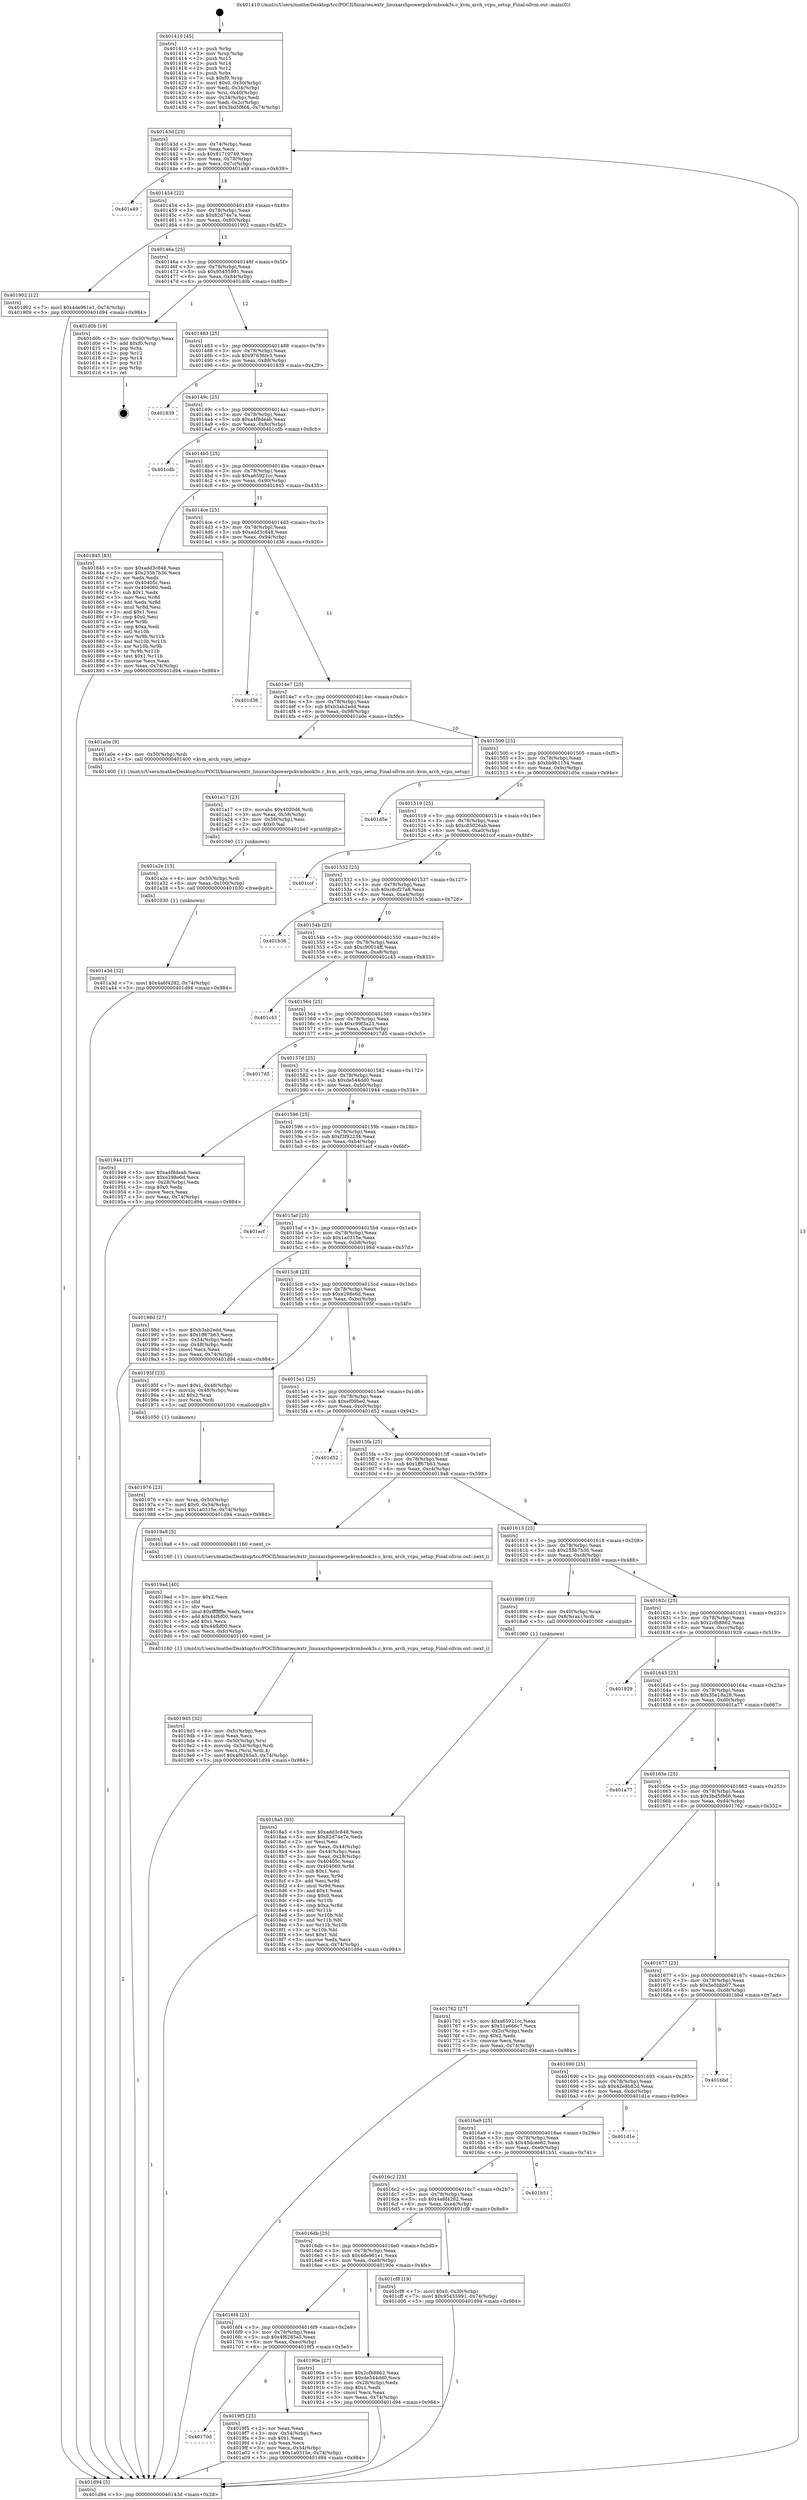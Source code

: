 digraph "0x401410" {
  label = "0x401410 (/mnt/c/Users/mathe/Desktop/tcc/POCII/binaries/extr_linuxarchpowerpckvmbook3s.c_kvm_arch_vcpu_setup_Final-ollvm.out::main(0))"
  labelloc = "t"
  node[shape=record]

  Entry [label="",width=0.3,height=0.3,shape=circle,fillcolor=black,style=filled]
  "0x40143d" [label="{
     0x40143d [23]\l
     | [instrs]\l
     &nbsp;&nbsp;0x40143d \<+3\>: mov -0x74(%rbp),%eax\l
     &nbsp;&nbsp;0x401440 \<+2\>: mov %eax,%ecx\l
     &nbsp;&nbsp;0x401442 \<+6\>: sub $0x81710749,%ecx\l
     &nbsp;&nbsp;0x401448 \<+3\>: mov %eax,-0x78(%rbp)\l
     &nbsp;&nbsp;0x40144b \<+3\>: mov %ecx,-0x7c(%rbp)\l
     &nbsp;&nbsp;0x40144e \<+6\>: je 0000000000401a49 \<main+0x639\>\l
  }"]
  "0x401a49" [label="{
     0x401a49\l
  }", style=dashed]
  "0x401454" [label="{
     0x401454 [22]\l
     | [instrs]\l
     &nbsp;&nbsp;0x401454 \<+5\>: jmp 0000000000401459 \<main+0x49\>\l
     &nbsp;&nbsp;0x401459 \<+3\>: mov -0x78(%rbp),%eax\l
     &nbsp;&nbsp;0x40145c \<+5\>: sub $0x82d74e7e,%eax\l
     &nbsp;&nbsp;0x401461 \<+3\>: mov %eax,-0x80(%rbp)\l
     &nbsp;&nbsp;0x401464 \<+6\>: je 0000000000401902 \<main+0x4f2\>\l
  }"]
  Exit [label="",width=0.3,height=0.3,shape=circle,fillcolor=black,style=filled,peripheries=2]
  "0x401902" [label="{
     0x401902 [12]\l
     | [instrs]\l
     &nbsp;&nbsp;0x401902 \<+7\>: movl $0x4de961e1,-0x74(%rbp)\l
     &nbsp;&nbsp;0x401909 \<+5\>: jmp 0000000000401d94 \<main+0x984\>\l
  }"]
  "0x40146a" [label="{
     0x40146a [25]\l
     | [instrs]\l
     &nbsp;&nbsp;0x40146a \<+5\>: jmp 000000000040146f \<main+0x5f\>\l
     &nbsp;&nbsp;0x40146f \<+3\>: mov -0x78(%rbp),%eax\l
     &nbsp;&nbsp;0x401472 \<+5\>: sub $0x95455991,%eax\l
     &nbsp;&nbsp;0x401477 \<+6\>: mov %eax,-0x84(%rbp)\l
     &nbsp;&nbsp;0x40147d \<+6\>: je 0000000000401d0b \<main+0x8fb\>\l
  }"]
  "0x401a3d" [label="{
     0x401a3d [12]\l
     | [instrs]\l
     &nbsp;&nbsp;0x401a3d \<+7\>: movl $0x4a6f4282,-0x74(%rbp)\l
     &nbsp;&nbsp;0x401a44 \<+5\>: jmp 0000000000401d94 \<main+0x984\>\l
  }"]
  "0x401d0b" [label="{
     0x401d0b [19]\l
     | [instrs]\l
     &nbsp;&nbsp;0x401d0b \<+3\>: mov -0x30(%rbp),%eax\l
     &nbsp;&nbsp;0x401d0e \<+7\>: add $0xf0,%rsp\l
     &nbsp;&nbsp;0x401d15 \<+1\>: pop %rbx\l
     &nbsp;&nbsp;0x401d16 \<+2\>: pop %r12\l
     &nbsp;&nbsp;0x401d18 \<+2\>: pop %r14\l
     &nbsp;&nbsp;0x401d1a \<+2\>: pop %r15\l
     &nbsp;&nbsp;0x401d1c \<+1\>: pop %rbp\l
     &nbsp;&nbsp;0x401d1d \<+1\>: ret\l
  }"]
  "0x401483" [label="{
     0x401483 [25]\l
     | [instrs]\l
     &nbsp;&nbsp;0x401483 \<+5\>: jmp 0000000000401488 \<main+0x78\>\l
     &nbsp;&nbsp;0x401488 \<+3\>: mov -0x78(%rbp),%eax\l
     &nbsp;&nbsp;0x40148b \<+5\>: sub $0x97636fe3,%eax\l
     &nbsp;&nbsp;0x401490 \<+6\>: mov %eax,-0x88(%rbp)\l
     &nbsp;&nbsp;0x401496 \<+6\>: je 0000000000401839 \<main+0x429\>\l
  }"]
  "0x401a2e" [label="{
     0x401a2e [15]\l
     | [instrs]\l
     &nbsp;&nbsp;0x401a2e \<+4\>: mov -0x50(%rbp),%rdi\l
     &nbsp;&nbsp;0x401a32 \<+6\>: mov %eax,-0x100(%rbp)\l
     &nbsp;&nbsp;0x401a38 \<+5\>: call 0000000000401030 \<free@plt\>\l
     | [calls]\l
     &nbsp;&nbsp;0x401030 \{1\} (unknown)\l
  }"]
  "0x401839" [label="{
     0x401839\l
  }", style=dashed]
  "0x40149c" [label="{
     0x40149c [25]\l
     | [instrs]\l
     &nbsp;&nbsp;0x40149c \<+5\>: jmp 00000000004014a1 \<main+0x91\>\l
     &nbsp;&nbsp;0x4014a1 \<+3\>: mov -0x78(%rbp),%eax\l
     &nbsp;&nbsp;0x4014a4 \<+5\>: sub $0xa4f8deab,%eax\l
     &nbsp;&nbsp;0x4014a9 \<+6\>: mov %eax,-0x8c(%rbp)\l
     &nbsp;&nbsp;0x4014af \<+6\>: je 0000000000401cdb \<main+0x8cb\>\l
  }"]
  "0x401a17" [label="{
     0x401a17 [23]\l
     | [instrs]\l
     &nbsp;&nbsp;0x401a17 \<+10\>: movabs $0x4020d6,%rdi\l
     &nbsp;&nbsp;0x401a21 \<+3\>: mov %eax,-0x58(%rbp)\l
     &nbsp;&nbsp;0x401a24 \<+3\>: mov -0x58(%rbp),%esi\l
     &nbsp;&nbsp;0x401a27 \<+2\>: mov $0x0,%al\l
     &nbsp;&nbsp;0x401a29 \<+5\>: call 0000000000401040 \<printf@plt\>\l
     | [calls]\l
     &nbsp;&nbsp;0x401040 \{1\} (unknown)\l
  }"]
  "0x401cdb" [label="{
     0x401cdb\l
  }", style=dashed]
  "0x4014b5" [label="{
     0x4014b5 [25]\l
     | [instrs]\l
     &nbsp;&nbsp;0x4014b5 \<+5\>: jmp 00000000004014ba \<main+0xaa\>\l
     &nbsp;&nbsp;0x4014ba \<+3\>: mov -0x78(%rbp),%eax\l
     &nbsp;&nbsp;0x4014bd \<+5\>: sub $0xa65921cc,%eax\l
     &nbsp;&nbsp;0x4014c2 \<+6\>: mov %eax,-0x90(%rbp)\l
     &nbsp;&nbsp;0x4014c8 \<+6\>: je 0000000000401845 \<main+0x435\>\l
  }"]
  "0x40170d" [label="{
     0x40170d\l
  }", style=dashed]
  "0x401845" [label="{
     0x401845 [83]\l
     | [instrs]\l
     &nbsp;&nbsp;0x401845 \<+5\>: mov $0xadd3c848,%eax\l
     &nbsp;&nbsp;0x40184a \<+5\>: mov $0x255b7b36,%ecx\l
     &nbsp;&nbsp;0x40184f \<+2\>: xor %edx,%edx\l
     &nbsp;&nbsp;0x401851 \<+7\>: mov 0x40405c,%esi\l
     &nbsp;&nbsp;0x401858 \<+7\>: mov 0x404060,%edi\l
     &nbsp;&nbsp;0x40185f \<+3\>: sub $0x1,%edx\l
     &nbsp;&nbsp;0x401862 \<+3\>: mov %esi,%r8d\l
     &nbsp;&nbsp;0x401865 \<+3\>: add %edx,%r8d\l
     &nbsp;&nbsp;0x401868 \<+4\>: imul %r8d,%esi\l
     &nbsp;&nbsp;0x40186c \<+3\>: and $0x1,%esi\l
     &nbsp;&nbsp;0x40186f \<+3\>: cmp $0x0,%esi\l
     &nbsp;&nbsp;0x401872 \<+4\>: sete %r9b\l
     &nbsp;&nbsp;0x401876 \<+3\>: cmp $0xa,%edi\l
     &nbsp;&nbsp;0x401879 \<+4\>: setl %r10b\l
     &nbsp;&nbsp;0x40187d \<+3\>: mov %r9b,%r11b\l
     &nbsp;&nbsp;0x401880 \<+3\>: and %r10b,%r11b\l
     &nbsp;&nbsp;0x401883 \<+3\>: xor %r10b,%r9b\l
     &nbsp;&nbsp;0x401886 \<+3\>: or %r9b,%r11b\l
     &nbsp;&nbsp;0x401889 \<+4\>: test $0x1,%r11b\l
     &nbsp;&nbsp;0x40188d \<+3\>: cmovne %ecx,%eax\l
     &nbsp;&nbsp;0x401890 \<+3\>: mov %eax,-0x74(%rbp)\l
     &nbsp;&nbsp;0x401893 \<+5\>: jmp 0000000000401d94 \<main+0x984\>\l
  }"]
  "0x4014ce" [label="{
     0x4014ce [25]\l
     | [instrs]\l
     &nbsp;&nbsp;0x4014ce \<+5\>: jmp 00000000004014d3 \<main+0xc3\>\l
     &nbsp;&nbsp;0x4014d3 \<+3\>: mov -0x78(%rbp),%eax\l
     &nbsp;&nbsp;0x4014d6 \<+5\>: sub $0xadd3c848,%eax\l
     &nbsp;&nbsp;0x4014db \<+6\>: mov %eax,-0x94(%rbp)\l
     &nbsp;&nbsp;0x4014e1 \<+6\>: je 0000000000401d36 \<main+0x926\>\l
  }"]
  "0x4019f5" [label="{
     0x4019f5 [25]\l
     | [instrs]\l
     &nbsp;&nbsp;0x4019f5 \<+2\>: xor %eax,%eax\l
     &nbsp;&nbsp;0x4019f7 \<+3\>: mov -0x54(%rbp),%ecx\l
     &nbsp;&nbsp;0x4019fa \<+3\>: sub $0x1,%eax\l
     &nbsp;&nbsp;0x4019fd \<+2\>: sub %eax,%ecx\l
     &nbsp;&nbsp;0x4019ff \<+3\>: mov %ecx,-0x54(%rbp)\l
     &nbsp;&nbsp;0x401a02 \<+7\>: movl $0x1a0315e,-0x74(%rbp)\l
     &nbsp;&nbsp;0x401a09 \<+5\>: jmp 0000000000401d94 \<main+0x984\>\l
  }"]
  "0x401d36" [label="{
     0x401d36\l
  }", style=dashed]
  "0x4014e7" [label="{
     0x4014e7 [25]\l
     | [instrs]\l
     &nbsp;&nbsp;0x4014e7 \<+5\>: jmp 00000000004014ec \<main+0xdc\>\l
     &nbsp;&nbsp;0x4014ec \<+3\>: mov -0x78(%rbp),%eax\l
     &nbsp;&nbsp;0x4014ef \<+5\>: sub $0xb3ab2edd,%eax\l
     &nbsp;&nbsp;0x4014f4 \<+6\>: mov %eax,-0x98(%rbp)\l
     &nbsp;&nbsp;0x4014fa \<+6\>: je 0000000000401a0e \<main+0x5fe\>\l
  }"]
  "0x4019d5" [label="{
     0x4019d5 [32]\l
     | [instrs]\l
     &nbsp;&nbsp;0x4019d5 \<+6\>: mov -0xfc(%rbp),%ecx\l
     &nbsp;&nbsp;0x4019db \<+3\>: imul %eax,%ecx\l
     &nbsp;&nbsp;0x4019de \<+4\>: mov -0x50(%rbp),%rsi\l
     &nbsp;&nbsp;0x4019e2 \<+4\>: movslq -0x54(%rbp),%rdi\l
     &nbsp;&nbsp;0x4019e6 \<+3\>: mov %ecx,(%rsi,%rdi,4)\l
     &nbsp;&nbsp;0x4019e9 \<+7\>: movl $0x4f6285a5,-0x74(%rbp)\l
     &nbsp;&nbsp;0x4019f0 \<+5\>: jmp 0000000000401d94 \<main+0x984\>\l
  }"]
  "0x401a0e" [label="{
     0x401a0e [9]\l
     | [instrs]\l
     &nbsp;&nbsp;0x401a0e \<+4\>: mov -0x50(%rbp),%rdi\l
     &nbsp;&nbsp;0x401a12 \<+5\>: call 0000000000401400 \<kvm_arch_vcpu_setup\>\l
     | [calls]\l
     &nbsp;&nbsp;0x401400 \{1\} (/mnt/c/Users/mathe/Desktop/tcc/POCII/binaries/extr_linuxarchpowerpckvmbook3s.c_kvm_arch_vcpu_setup_Final-ollvm.out::kvm_arch_vcpu_setup)\l
  }"]
  "0x401500" [label="{
     0x401500 [25]\l
     | [instrs]\l
     &nbsp;&nbsp;0x401500 \<+5\>: jmp 0000000000401505 \<main+0xf5\>\l
     &nbsp;&nbsp;0x401505 \<+3\>: mov -0x78(%rbp),%eax\l
     &nbsp;&nbsp;0x401508 \<+5\>: sub $0xbb9b1154,%eax\l
     &nbsp;&nbsp;0x40150d \<+6\>: mov %eax,-0x9c(%rbp)\l
     &nbsp;&nbsp;0x401513 \<+6\>: je 0000000000401d5e \<main+0x94e\>\l
  }"]
  "0x4019ad" [label="{
     0x4019ad [40]\l
     | [instrs]\l
     &nbsp;&nbsp;0x4019ad \<+5\>: mov $0x2,%ecx\l
     &nbsp;&nbsp;0x4019b2 \<+1\>: cltd\l
     &nbsp;&nbsp;0x4019b3 \<+2\>: idiv %ecx\l
     &nbsp;&nbsp;0x4019b5 \<+6\>: imul $0xfffffffe,%edx,%ecx\l
     &nbsp;&nbsp;0x4019bb \<+6\>: add $0x44fbf00,%ecx\l
     &nbsp;&nbsp;0x4019c1 \<+3\>: add $0x1,%ecx\l
     &nbsp;&nbsp;0x4019c4 \<+6\>: sub $0x44fbf00,%ecx\l
     &nbsp;&nbsp;0x4019ca \<+6\>: mov %ecx,-0xfc(%rbp)\l
     &nbsp;&nbsp;0x4019d0 \<+5\>: call 0000000000401160 \<next_i\>\l
     | [calls]\l
     &nbsp;&nbsp;0x401160 \{1\} (/mnt/c/Users/mathe/Desktop/tcc/POCII/binaries/extr_linuxarchpowerpckvmbook3s.c_kvm_arch_vcpu_setup_Final-ollvm.out::next_i)\l
  }"]
  "0x401d5e" [label="{
     0x401d5e\l
  }", style=dashed]
  "0x401519" [label="{
     0x401519 [25]\l
     | [instrs]\l
     &nbsp;&nbsp;0x401519 \<+5\>: jmp 000000000040151e \<main+0x10e\>\l
     &nbsp;&nbsp;0x40151e \<+3\>: mov -0x78(%rbp),%eax\l
     &nbsp;&nbsp;0x401521 \<+5\>: sub $0xc85026ab,%eax\l
     &nbsp;&nbsp;0x401526 \<+6\>: mov %eax,-0xa0(%rbp)\l
     &nbsp;&nbsp;0x40152c \<+6\>: je 0000000000401ccf \<main+0x8bf\>\l
  }"]
  "0x401976" [label="{
     0x401976 [23]\l
     | [instrs]\l
     &nbsp;&nbsp;0x401976 \<+4\>: mov %rax,-0x50(%rbp)\l
     &nbsp;&nbsp;0x40197a \<+7\>: movl $0x0,-0x54(%rbp)\l
     &nbsp;&nbsp;0x401981 \<+7\>: movl $0x1a0315e,-0x74(%rbp)\l
     &nbsp;&nbsp;0x401988 \<+5\>: jmp 0000000000401d94 \<main+0x984\>\l
  }"]
  "0x401ccf" [label="{
     0x401ccf\l
  }", style=dashed]
  "0x401532" [label="{
     0x401532 [25]\l
     | [instrs]\l
     &nbsp;&nbsp;0x401532 \<+5\>: jmp 0000000000401537 \<main+0x127\>\l
     &nbsp;&nbsp;0x401537 \<+3\>: mov -0x78(%rbp),%eax\l
     &nbsp;&nbsp;0x40153a \<+5\>: sub $0xc8cf27a8,%eax\l
     &nbsp;&nbsp;0x40153f \<+6\>: mov %eax,-0xa4(%rbp)\l
     &nbsp;&nbsp;0x401545 \<+6\>: je 0000000000401b36 \<main+0x726\>\l
  }"]
  "0x4016f4" [label="{
     0x4016f4 [25]\l
     | [instrs]\l
     &nbsp;&nbsp;0x4016f4 \<+5\>: jmp 00000000004016f9 \<main+0x2e9\>\l
     &nbsp;&nbsp;0x4016f9 \<+3\>: mov -0x78(%rbp),%eax\l
     &nbsp;&nbsp;0x4016fc \<+5\>: sub $0x4f6285a5,%eax\l
     &nbsp;&nbsp;0x401701 \<+6\>: mov %eax,-0xec(%rbp)\l
     &nbsp;&nbsp;0x401707 \<+6\>: je 00000000004019f5 \<main+0x5e5\>\l
  }"]
  "0x401b36" [label="{
     0x401b36\l
  }", style=dashed]
  "0x40154b" [label="{
     0x40154b [25]\l
     | [instrs]\l
     &nbsp;&nbsp;0x40154b \<+5\>: jmp 0000000000401550 \<main+0x140\>\l
     &nbsp;&nbsp;0x401550 \<+3\>: mov -0x78(%rbp),%eax\l
     &nbsp;&nbsp;0x401553 \<+5\>: sub $0xc90014ff,%eax\l
     &nbsp;&nbsp;0x401558 \<+6\>: mov %eax,-0xa8(%rbp)\l
     &nbsp;&nbsp;0x40155e \<+6\>: je 0000000000401c43 \<main+0x833\>\l
  }"]
  "0x40190e" [label="{
     0x40190e [27]\l
     | [instrs]\l
     &nbsp;&nbsp;0x40190e \<+5\>: mov $0x2cfb8862,%eax\l
     &nbsp;&nbsp;0x401913 \<+5\>: mov $0xde544dd0,%ecx\l
     &nbsp;&nbsp;0x401918 \<+3\>: mov -0x28(%rbp),%edx\l
     &nbsp;&nbsp;0x40191b \<+3\>: cmp $0x1,%edx\l
     &nbsp;&nbsp;0x40191e \<+3\>: cmovl %ecx,%eax\l
     &nbsp;&nbsp;0x401921 \<+3\>: mov %eax,-0x74(%rbp)\l
     &nbsp;&nbsp;0x401924 \<+5\>: jmp 0000000000401d94 \<main+0x984\>\l
  }"]
  "0x401c43" [label="{
     0x401c43\l
  }", style=dashed]
  "0x401564" [label="{
     0x401564 [25]\l
     | [instrs]\l
     &nbsp;&nbsp;0x401564 \<+5\>: jmp 0000000000401569 \<main+0x159\>\l
     &nbsp;&nbsp;0x401569 \<+3\>: mov -0x78(%rbp),%eax\l
     &nbsp;&nbsp;0x40156c \<+5\>: sub $0xc99f3a23,%eax\l
     &nbsp;&nbsp;0x401571 \<+6\>: mov %eax,-0xac(%rbp)\l
     &nbsp;&nbsp;0x401577 \<+6\>: je 00000000004017d5 \<main+0x3c5\>\l
  }"]
  "0x4016db" [label="{
     0x4016db [25]\l
     | [instrs]\l
     &nbsp;&nbsp;0x4016db \<+5\>: jmp 00000000004016e0 \<main+0x2d0\>\l
     &nbsp;&nbsp;0x4016e0 \<+3\>: mov -0x78(%rbp),%eax\l
     &nbsp;&nbsp;0x4016e3 \<+5\>: sub $0x4de961e1,%eax\l
     &nbsp;&nbsp;0x4016e8 \<+6\>: mov %eax,-0xe8(%rbp)\l
     &nbsp;&nbsp;0x4016ee \<+6\>: je 000000000040190e \<main+0x4fe\>\l
  }"]
  "0x4017d5" [label="{
     0x4017d5\l
  }", style=dashed]
  "0x40157d" [label="{
     0x40157d [25]\l
     | [instrs]\l
     &nbsp;&nbsp;0x40157d \<+5\>: jmp 0000000000401582 \<main+0x172\>\l
     &nbsp;&nbsp;0x401582 \<+3\>: mov -0x78(%rbp),%eax\l
     &nbsp;&nbsp;0x401585 \<+5\>: sub $0xde544dd0,%eax\l
     &nbsp;&nbsp;0x40158a \<+6\>: mov %eax,-0xb0(%rbp)\l
     &nbsp;&nbsp;0x401590 \<+6\>: je 0000000000401944 \<main+0x534\>\l
  }"]
  "0x401cf8" [label="{
     0x401cf8 [19]\l
     | [instrs]\l
     &nbsp;&nbsp;0x401cf8 \<+7\>: movl $0x0,-0x30(%rbp)\l
     &nbsp;&nbsp;0x401cff \<+7\>: movl $0x95455991,-0x74(%rbp)\l
     &nbsp;&nbsp;0x401d06 \<+5\>: jmp 0000000000401d94 \<main+0x984\>\l
  }"]
  "0x401944" [label="{
     0x401944 [27]\l
     | [instrs]\l
     &nbsp;&nbsp;0x401944 \<+5\>: mov $0xa4f8deab,%eax\l
     &nbsp;&nbsp;0x401949 \<+5\>: mov $0xe298e6d,%ecx\l
     &nbsp;&nbsp;0x40194e \<+3\>: mov -0x28(%rbp),%edx\l
     &nbsp;&nbsp;0x401951 \<+3\>: cmp $0x0,%edx\l
     &nbsp;&nbsp;0x401954 \<+3\>: cmove %ecx,%eax\l
     &nbsp;&nbsp;0x401957 \<+3\>: mov %eax,-0x74(%rbp)\l
     &nbsp;&nbsp;0x40195a \<+5\>: jmp 0000000000401d94 \<main+0x984\>\l
  }"]
  "0x401596" [label="{
     0x401596 [25]\l
     | [instrs]\l
     &nbsp;&nbsp;0x401596 \<+5\>: jmp 000000000040159b \<main+0x18b\>\l
     &nbsp;&nbsp;0x40159b \<+3\>: mov -0x78(%rbp),%eax\l
     &nbsp;&nbsp;0x40159e \<+5\>: sub $0xf3f92234,%eax\l
     &nbsp;&nbsp;0x4015a3 \<+6\>: mov %eax,-0xb4(%rbp)\l
     &nbsp;&nbsp;0x4015a9 \<+6\>: je 0000000000401acf \<main+0x6bf\>\l
  }"]
  "0x4016c2" [label="{
     0x4016c2 [25]\l
     | [instrs]\l
     &nbsp;&nbsp;0x4016c2 \<+5\>: jmp 00000000004016c7 \<main+0x2b7\>\l
     &nbsp;&nbsp;0x4016c7 \<+3\>: mov -0x78(%rbp),%eax\l
     &nbsp;&nbsp;0x4016ca \<+5\>: sub $0x4a6f4282,%eax\l
     &nbsp;&nbsp;0x4016cf \<+6\>: mov %eax,-0xe4(%rbp)\l
     &nbsp;&nbsp;0x4016d5 \<+6\>: je 0000000000401cf8 \<main+0x8e8\>\l
  }"]
  "0x401acf" [label="{
     0x401acf\l
  }", style=dashed]
  "0x4015af" [label="{
     0x4015af [25]\l
     | [instrs]\l
     &nbsp;&nbsp;0x4015af \<+5\>: jmp 00000000004015b4 \<main+0x1a4\>\l
     &nbsp;&nbsp;0x4015b4 \<+3\>: mov -0x78(%rbp),%eax\l
     &nbsp;&nbsp;0x4015b7 \<+5\>: sub $0x1a0315e,%eax\l
     &nbsp;&nbsp;0x4015bc \<+6\>: mov %eax,-0xb8(%rbp)\l
     &nbsp;&nbsp;0x4015c2 \<+6\>: je 000000000040198d \<main+0x57d\>\l
  }"]
  "0x401b51" [label="{
     0x401b51\l
  }", style=dashed]
  "0x40198d" [label="{
     0x40198d [27]\l
     | [instrs]\l
     &nbsp;&nbsp;0x40198d \<+5\>: mov $0xb3ab2edd,%eax\l
     &nbsp;&nbsp;0x401992 \<+5\>: mov $0x1ff67b63,%ecx\l
     &nbsp;&nbsp;0x401997 \<+3\>: mov -0x54(%rbp),%edx\l
     &nbsp;&nbsp;0x40199a \<+3\>: cmp -0x48(%rbp),%edx\l
     &nbsp;&nbsp;0x40199d \<+3\>: cmovl %ecx,%eax\l
     &nbsp;&nbsp;0x4019a0 \<+3\>: mov %eax,-0x74(%rbp)\l
     &nbsp;&nbsp;0x4019a3 \<+5\>: jmp 0000000000401d94 \<main+0x984\>\l
  }"]
  "0x4015c8" [label="{
     0x4015c8 [25]\l
     | [instrs]\l
     &nbsp;&nbsp;0x4015c8 \<+5\>: jmp 00000000004015cd \<main+0x1bd\>\l
     &nbsp;&nbsp;0x4015cd \<+3\>: mov -0x78(%rbp),%eax\l
     &nbsp;&nbsp;0x4015d0 \<+5\>: sub $0xe298e6d,%eax\l
     &nbsp;&nbsp;0x4015d5 \<+6\>: mov %eax,-0xbc(%rbp)\l
     &nbsp;&nbsp;0x4015db \<+6\>: je 000000000040195f \<main+0x54f\>\l
  }"]
  "0x4016a9" [label="{
     0x4016a9 [25]\l
     | [instrs]\l
     &nbsp;&nbsp;0x4016a9 \<+5\>: jmp 00000000004016ae \<main+0x29e\>\l
     &nbsp;&nbsp;0x4016ae \<+3\>: mov -0x78(%rbp),%eax\l
     &nbsp;&nbsp;0x4016b1 \<+5\>: sub $0x45dcee62,%eax\l
     &nbsp;&nbsp;0x4016b6 \<+6\>: mov %eax,-0xe0(%rbp)\l
     &nbsp;&nbsp;0x4016bc \<+6\>: je 0000000000401b51 \<main+0x741\>\l
  }"]
  "0x40195f" [label="{
     0x40195f [23]\l
     | [instrs]\l
     &nbsp;&nbsp;0x40195f \<+7\>: movl $0x1,-0x48(%rbp)\l
     &nbsp;&nbsp;0x401966 \<+4\>: movslq -0x48(%rbp),%rax\l
     &nbsp;&nbsp;0x40196a \<+4\>: shl $0x2,%rax\l
     &nbsp;&nbsp;0x40196e \<+3\>: mov %rax,%rdi\l
     &nbsp;&nbsp;0x401971 \<+5\>: call 0000000000401050 \<malloc@plt\>\l
     | [calls]\l
     &nbsp;&nbsp;0x401050 \{1\} (unknown)\l
  }"]
  "0x4015e1" [label="{
     0x4015e1 [25]\l
     | [instrs]\l
     &nbsp;&nbsp;0x4015e1 \<+5\>: jmp 00000000004015e6 \<main+0x1d6\>\l
     &nbsp;&nbsp;0x4015e6 \<+3\>: mov -0x78(%rbp),%eax\l
     &nbsp;&nbsp;0x4015e9 \<+5\>: sub $0xef09be0,%eax\l
     &nbsp;&nbsp;0x4015ee \<+6\>: mov %eax,-0xc0(%rbp)\l
     &nbsp;&nbsp;0x4015f4 \<+6\>: je 0000000000401d52 \<main+0x942\>\l
  }"]
  "0x401d1e" [label="{
     0x401d1e\l
  }", style=dashed]
  "0x401d52" [label="{
     0x401d52\l
  }", style=dashed]
  "0x4015fa" [label="{
     0x4015fa [25]\l
     | [instrs]\l
     &nbsp;&nbsp;0x4015fa \<+5\>: jmp 00000000004015ff \<main+0x1ef\>\l
     &nbsp;&nbsp;0x4015ff \<+3\>: mov -0x78(%rbp),%eax\l
     &nbsp;&nbsp;0x401602 \<+5\>: sub $0x1ff67b63,%eax\l
     &nbsp;&nbsp;0x401607 \<+6\>: mov %eax,-0xc4(%rbp)\l
     &nbsp;&nbsp;0x40160d \<+6\>: je 00000000004019a8 \<main+0x598\>\l
  }"]
  "0x401690" [label="{
     0x401690 [25]\l
     | [instrs]\l
     &nbsp;&nbsp;0x401690 \<+5\>: jmp 0000000000401695 \<main+0x285\>\l
     &nbsp;&nbsp;0x401695 \<+3\>: mov -0x78(%rbp),%eax\l
     &nbsp;&nbsp;0x401698 \<+5\>: sub $0x42e8b82d,%eax\l
     &nbsp;&nbsp;0x40169d \<+6\>: mov %eax,-0xdc(%rbp)\l
     &nbsp;&nbsp;0x4016a3 \<+6\>: je 0000000000401d1e \<main+0x90e\>\l
  }"]
  "0x4019a8" [label="{
     0x4019a8 [5]\l
     | [instrs]\l
     &nbsp;&nbsp;0x4019a8 \<+5\>: call 0000000000401160 \<next_i\>\l
     | [calls]\l
     &nbsp;&nbsp;0x401160 \{1\} (/mnt/c/Users/mathe/Desktop/tcc/POCII/binaries/extr_linuxarchpowerpckvmbook3s.c_kvm_arch_vcpu_setup_Final-ollvm.out::next_i)\l
  }"]
  "0x401613" [label="{
     0x401613 [25]\l
     | [instrs]\l
     &nbsp;&nbsp;0x401613 \<+5\>: jmp 0000000000401618 \<main+0x208\>\l
     &nbsp;&nbsp;0x401618 \<+3\>: mov -0x78(%rbp),%eax\l
     &nbsp;&nbsp;0x40161b \<+5\>: sub $0x255b7b36,%eax\l
     &nbsp;&nbsp;0x401620 \<+6\>: mov %eax,-0xc8(%rbp)\l
     &nbsp;&nbsp;0x401626 \<+6\>: je 0000000000401898 \<main+0x488\>\l
  }"]
  "0x401bbd" [label="{
     0x401bbd\l
  }", style=dashed]
  "0x401898" [label="{
     0x401898 [13]\l
     | [instrs]\l
     &nbsp;&nbsp;0x401898 \<+4\>: mov -0x40(%rbp),%rax\l
     &nbsp;&nbsp;0x40189c \<+4\>: mov 0x8(%rax),%rdi\l
     &nbsp;&nbsp;0x4018a0 \<+5\>: call 0000000000401060 \<atoi@plt\>\l
     | [calls]\l
     &nbsp;&nbsp;0x401060 \{1\} (unknown)\l
  }"]
  "0x40162c" [label="{
     0x40162c [25]\l
     | [instrs]\l
     &nbsp;&nbsp;0x40162c \<+5\>: jmp 0000000000401631 \<main+0x221\>\l
     &nbsp;&nbsp;0x401631 \<+3\>: mov -0x78(%rbp),%eax\l
     &nbsp;&nbsp;0x401634 \<+5\>: sub $0x2cfb8862,%eax\l
     &nbsp;&nbsp;0x401639 \<+6\>: mov %eax,-0xcc(%rbp)\l
     &nbsp;&nbsp;0x40163f \<+6\>: je 0000000000401929 \<main+0x519\>\l
  }"]
  "0x4018a5" [label="{
     0x4018a5 [93]\l
     | [instrs]\l
     &nbsp;&nbsp;0x4018a5 \<+5\>: mov $0xadd3c848,%ecx\l
     &nbsp;&nbsp;0x4018aa \<+5\>: mov $0x82d74e7e,%edx\l
     &nbsp;&nbsp;0x4018af \<+2\>: xor %esi,%esi\l
     &nbsp;&nbsp;0x4018b1 \<+3\>: mov %eax,-0x44(%rbp)\l
     &nbsp;&nbsp;0x4018b4 \<+3\>: mov -0x44(%rbp),%eax\l
     &nbsp;&nbsp;0x4018b7 \<+3\>: mov %eax,-0x28(%rbp)\l
     &nbsp;&nbsp;0x4018ba \<+7\>: mov 0x40405c,%eax\l
     &nbsp;&nbsp;0x4018c1 \<+8\>: mov 0x404060,%r8d\l
     &nbsp;&nbsp;0x4018c9 \<+3\>: sub $0x1,%esi\l
     &nbsp;&nbsp;0x4018cc \<+3\>: mov %eax,%r9d\l
     &nbsp;&nbsp;0x4018cf \<+3\>: add %esi,%r9d\l
     &nbsp;&nbsp;0x4018d2 \<+4\>: imul %r9d,%eax\l
     &nbsp;&nbsp;0x4018d6 \<+3\>: and $0x1,%eax\l
     &nbsp;&nbsp;0x4018d9 \<+3\>: cmp $0x0,%eax\l
     &nbsp;&nbsp;0x4018dc \<+4\>: sete %r10b\l
     &nbsp;&nbsp;0x4018e0 \<+4\>: cmp $0xa,%r8d\l
     &nbsp;&nbsp;0x4018e4 \<+4\>: setl %r11b\l
     &nbsp;&nbsp;0x4018e8 \<+3\>: mov %r10b,%bl\l
     &nbsp;&nbsp;0x4018eb \<+3\>: and %r11b,%bl\l
     &nbsp;&nbsp;0x4018ee \<+3\>: xor %r11b,%r10b\l
     &nbsp;&nbsp;0x4018f1 \<+3\>: or %r10b,%bl\l
     &nbsp;&nbsp;0x4018f4 \<+3\>: test $0x1,%bl\l
     &nbsp;&nbsp;0x4018f7 \<+3\>: cmovne %edx,%ecx\l
     &nbsp;&nbsp;0x4018fa \<+3\>: mov %ecx,-0x74(%rbp)\l
     &nbsp;&nbsp;0x4018fd \<+5\>: jmp 0000000000401d94 \<main+0x984\>\l
  }"]
  "0x401929" [label="{
     0x401929\l
  }", style=dashed]
  "0x401645" [label="{
     0x401645 [25]\l
     | [instrs]\l
     &nbsp;&nbsp;0x401645 \<+5\>: jmp 000000000040164a \<main+0x23a\>\l
     &nbsp;&nbsp;0x40164a \<+3\>: mov -0x78(%rbp),%eax\l
     &nbsp;&nbsp;0x40164d \<+5\>: sub $0x35e18a28,%eax\l
     &nbsp;&nbsp;0x401652 \<+6\>: mov %eax,-0xd0(%rbp)\l
     &nbsp;&nbsp;0x401658 \<+6\>: je 0000000000401a77 \<main+0x667\>\l
  }"]
  "0x401410" [label="{
     0x401410 [45]\l
     | [instrs]\l
     &nbsp;&nbsp;0x401410 \<+1\>: push %rbp\l
     &nbsp;&nbsp;0x401411 \<+3\>: mov %rsp,%rbp\l
     &nbsp;&nbsp;0x401414 \<+2\>: push %r15\l
     &nbsp;&nbsp;0x401416 \<+2\>: push %r14\l
     &nbsp;&nbsp;0x401418 \<+2\>: push %r12\l
     &nbsp;&nbsp;0x40141a \<+1\>: push %rbx\l
     &nbsp;&nbsp;0x40141b \<+7\>: sub $0xf0,%rsp\l
     &nbsp;&nbsp;0x401422 \<+7\>: movl $0x0,-0x30(%rbp)\l
     &nbsp;&nbsp;0x401429 \<+3\>: mov %edi,-0x34(%rbp)\l
     &nbsp;&nbsp;0x40142c \<+4\>: mov %rsi,-0x40(%rbp)\l
     &nbsp;&nbsp;0x401430 \<+3\>: mov -0x34(%rbp),%edi\l
     &nbsp;&nbsp;0x401433 \<+3\>: mov %edi,-0x2c(%rbp)\l
     &nbsp;&nbsp;0x401436 \<+7\>: movl $0x3bd5f866,-0x74(%rbp)\l
  }"]
  "0x401a77" [label="{
     0x401a77\l
  }", style=dashed]
  "0x40165e" [label="{
     0x40165e [25]\l
     | [instrs]\l
     &nbsp;&nbsp;0x40165e \<+5\>: jmp 0000000000401663 \<main+0x253\>\l
     &nbsp;&nbsp;0x401663 \<+3\>: mov -0x78(%rbp),%eax\l
     &nbsp;&nbsp;0x401666 \<+5\>: sub $0x3bd5f866,%eax\l
     &nbsp;&nbsp;0x40166b \<+6\>: mov %eax,-0xd4(%rbp)\l
     &nbsp;&nbsp;0x401671 \<+6\>: je 0000000000401762 \<main+0x352\>\l
  }"]
  "0x401d94" [label="{
     0x401d94 [5]\l
     | [instrs]\l
     &nbsp;&nbsp;0x401d94 \<+5\>: jmp 000000000040143d \<main+0x2d\>\l
  }"]
  "0x401762" [label="{
     0x401762 [27]\l
     | [instrs]\l
     &nbsp;&nbsp;0x401762 \<+5\>: mov $0xa65921cc,%eax\l
     &nbsp;&nbsp;0x401767 \<+5\>: mov $0x51e666c7,%ecx\l
     &nbsp;&nbsp;0x40176c \<+3\>: mov -0x2c(%rbp),%edx\l
     &nbsp;&nbsp;0x40176f \<+3\>: cmp $0x2,%edx\l
     &nbsp;&nbsp;0x401772 \<+3\>: cmovne %ecx,%eax\l
     &nbsp;&nbsp;0x401775 \<+3\>: mov %eax,-0x74(%rbp)\l
     &nbsp;&nbsp;0x401778 \<+5\>: jmp 0000000000401d94 \<main+0x984\>\l
  }"]
  "0x401677" [label="{
     0x401677 [25]\l
     | [instrs]\l
     &nbsp;&nbsp;0x401677 \<+5\>: jmp 000000000040167c \<main+0x26c\>\l
     &nbsp;&nbsp;0x40167c \<+3\>: mov -0x78(%rbp),%eax\l
     &nbsp;&nbsp;0x40167f \<+5\>: sub $0x3e0bbb07,%eax\l
     &nbsp;&nbsp;0x401684 \<+6\>: mov %eax,-0xd8(%rbp)\l
     &nbsp;&nbsp;0x40168a \<+6\>: je 0000000000401bbd \<main+0x7ad\>\l
  }"]
  Entry -> "0x401410" [label=" 1"]
  "0x40143d" -> "0x401a49" [label=" 0"]
  "0x40143d" -> "0x401454" [label=" 14"]
  "0x401d0b" -> Exit [label=" 1"]
  "0x401454" -> "0x401902" [label=" 1"]
  "0x401454" -> "0x40146a" [label=" 13"]
  "0x401cf8" -> "0x401d94" [label=" 1"]
  "0x40146a" -> "0x401d0b" [label=" 1"]
  "0x40146a" -> "0x401483" [label=" 12"]
  "0x401a3d" -> "0x401d94" [label=" 1"]
  "0x401483" -> "0x401839" [label=" 0"]
  "0x401483" -> "0x40149c" [label=" 12"]
  "0x401a2e" -> "0x401a3d" [label=" 1"]
  "0x40149c" -> "0x401cdb" [label=" 0"]
  "0x40149c" -> "0x4014b5" [label=" 12"]
  "0x401a17" -> "0x401a2e" [label=" 1"]
  "0x4014b5" -> "0x401845" [label=" 1"]
  "0x4014b5" -> "0x4014ce" [label=" 11"]
  "0x401a0e" -> "0x401a17" [label=" 1"]
  "0x4014ce" -> "0x401d36" [label=" 0"]
  "0x4014ce" -> "0x4014e7" [label=" 11"]
  "0x4019f5" -> "0x401d94" [label=" 1"]
  "0x4014e7" -> "0x401a0e" [label=" 1"]
  "0x4014e7" -> "0x401500" [label=" 10"]
  "0x4016f4" -> "0x4019f5" [label=" 1"]
  "0x401500" -> "0x401d5e" [label=" 0"]
  "0x401500" -> "0x401519" [label=" 10"]
  "0x4016f4" -> "0x40170d" [label=" 0"]
  "0x401519" -> "0x401ccf" [label=" 0"]
  "0x401519" -> "0x401532" [label=" 10"]
  "0x4019d5" -> "0x401d94" [label=" 1"]
  "0x401532" -> "0x401b36" [label=" 0"]
  "0x401532" -> "0x40154b" [label=" 10"]
  "0x4019ad" -> "0x4019d5" [label=" 1"]
  "0x40154b" -> "0x401c43" [label=" 0"]
  "0x40154b" -> "0x401564" [label=" 10"]
  "0x4019a8" -> "0x4019ad" [label=" 1"]
  "0x401564" -> "0x4017d5" [label=" 0"]
  "0x401564" -> "0x40157d" [label=" 10"]
  "0x401976" -> "0x401d94" [label=" 1"]
  "0x40157d" -> "0x401944" [label=" 1"]
  "0x40157d" -> "0x401596" [label=" 9"]
  "0x40195f" -> "0x401976" [label=" 1"]
  "0x401596" -> "0x401acf" [label=" 0"]
  "0x401596" -> "0x4015af" [label=" 9"]
  "0x40190e" -> "0x401d94" [label=" 1"]
  "0x4015af" -> "0x40198d" [label=" 2"]
  "0x4015af" -> "0x4015c8" [label=" 7"]
  "0x4016db" -> "0x4016f4" [label=" 1"]
  "0x4015c8" -> "0x40195f" [label=" 1"]
  "0x4015c8" -> "0x4015e1" [label=" 6"]
  "0x40198d" -> "0x401d94" [label=" 2"]
  "0x4015e1" -> "0x401d52" [label=" 0"]
  "0x4015e1" -> "0x4015fa" [label=" 6"]
  "0x4016c2" -> "0x4016db" [label=" 2"]
  "0x4015fa" -> "0x4019a8" [label=" 1"]
  "0x4015fa" -> "0x401613" [label=" 5"]
  "0x401944" -> "0x401d94" [label=" 1"]
  "0x401613" -> "0x401898" [label=" 1"]
  "0x401613" -> "0x40162c" [label=" 4"]
  "0x4016a9" -> "0x4016c2" [label=" 3"]
  "0x40162c" -> "0x401929" [label=" 0"]
  "0x40162c" -> "0x401645" [label=" 4"]
  "0x4016db" -> "0x40190e" [label=" 1"]
  "0x401645" -> "0x401a77" [label=" 0"]
  "0x401645" -> "0x40165e" [label=" 4"]
  "0x401690" -> "0x4016a9" [label=" 3"]
  "0x40165e" -> "0x401762" [label=" 1"]
  "0x40165e" -> "0x401677" [label=" 3"]
  "0x401762" -> "0x401d94" [label=" 1"]
  "0x401410" -> "0x40143d" [label=" 1"]
  "0x401d94" -> "0x40143d" [label=" 13"]
  "0x401845" -> "0x401d94" [label=" 1"]
  "0x401898" -> "0x4018a5" [label=" 1"]
  "0x4018a5" -> "0x401d94" [label=" 1"]
  "0x401902" -> "0x401d94" [label=" 1"]
  "0x4016a9" -> "0x401b51" [label=" 0"]
  "0x401677" -> "0x401bbd" [label=" 0"]
  "0x401677" -> "0x401690" [label=" 3"]
  "0x4016c2" -> "0x401cf8" [label=" 1"]
  "0x401690" -> "0x401d1e" [label=" 0"]
}
